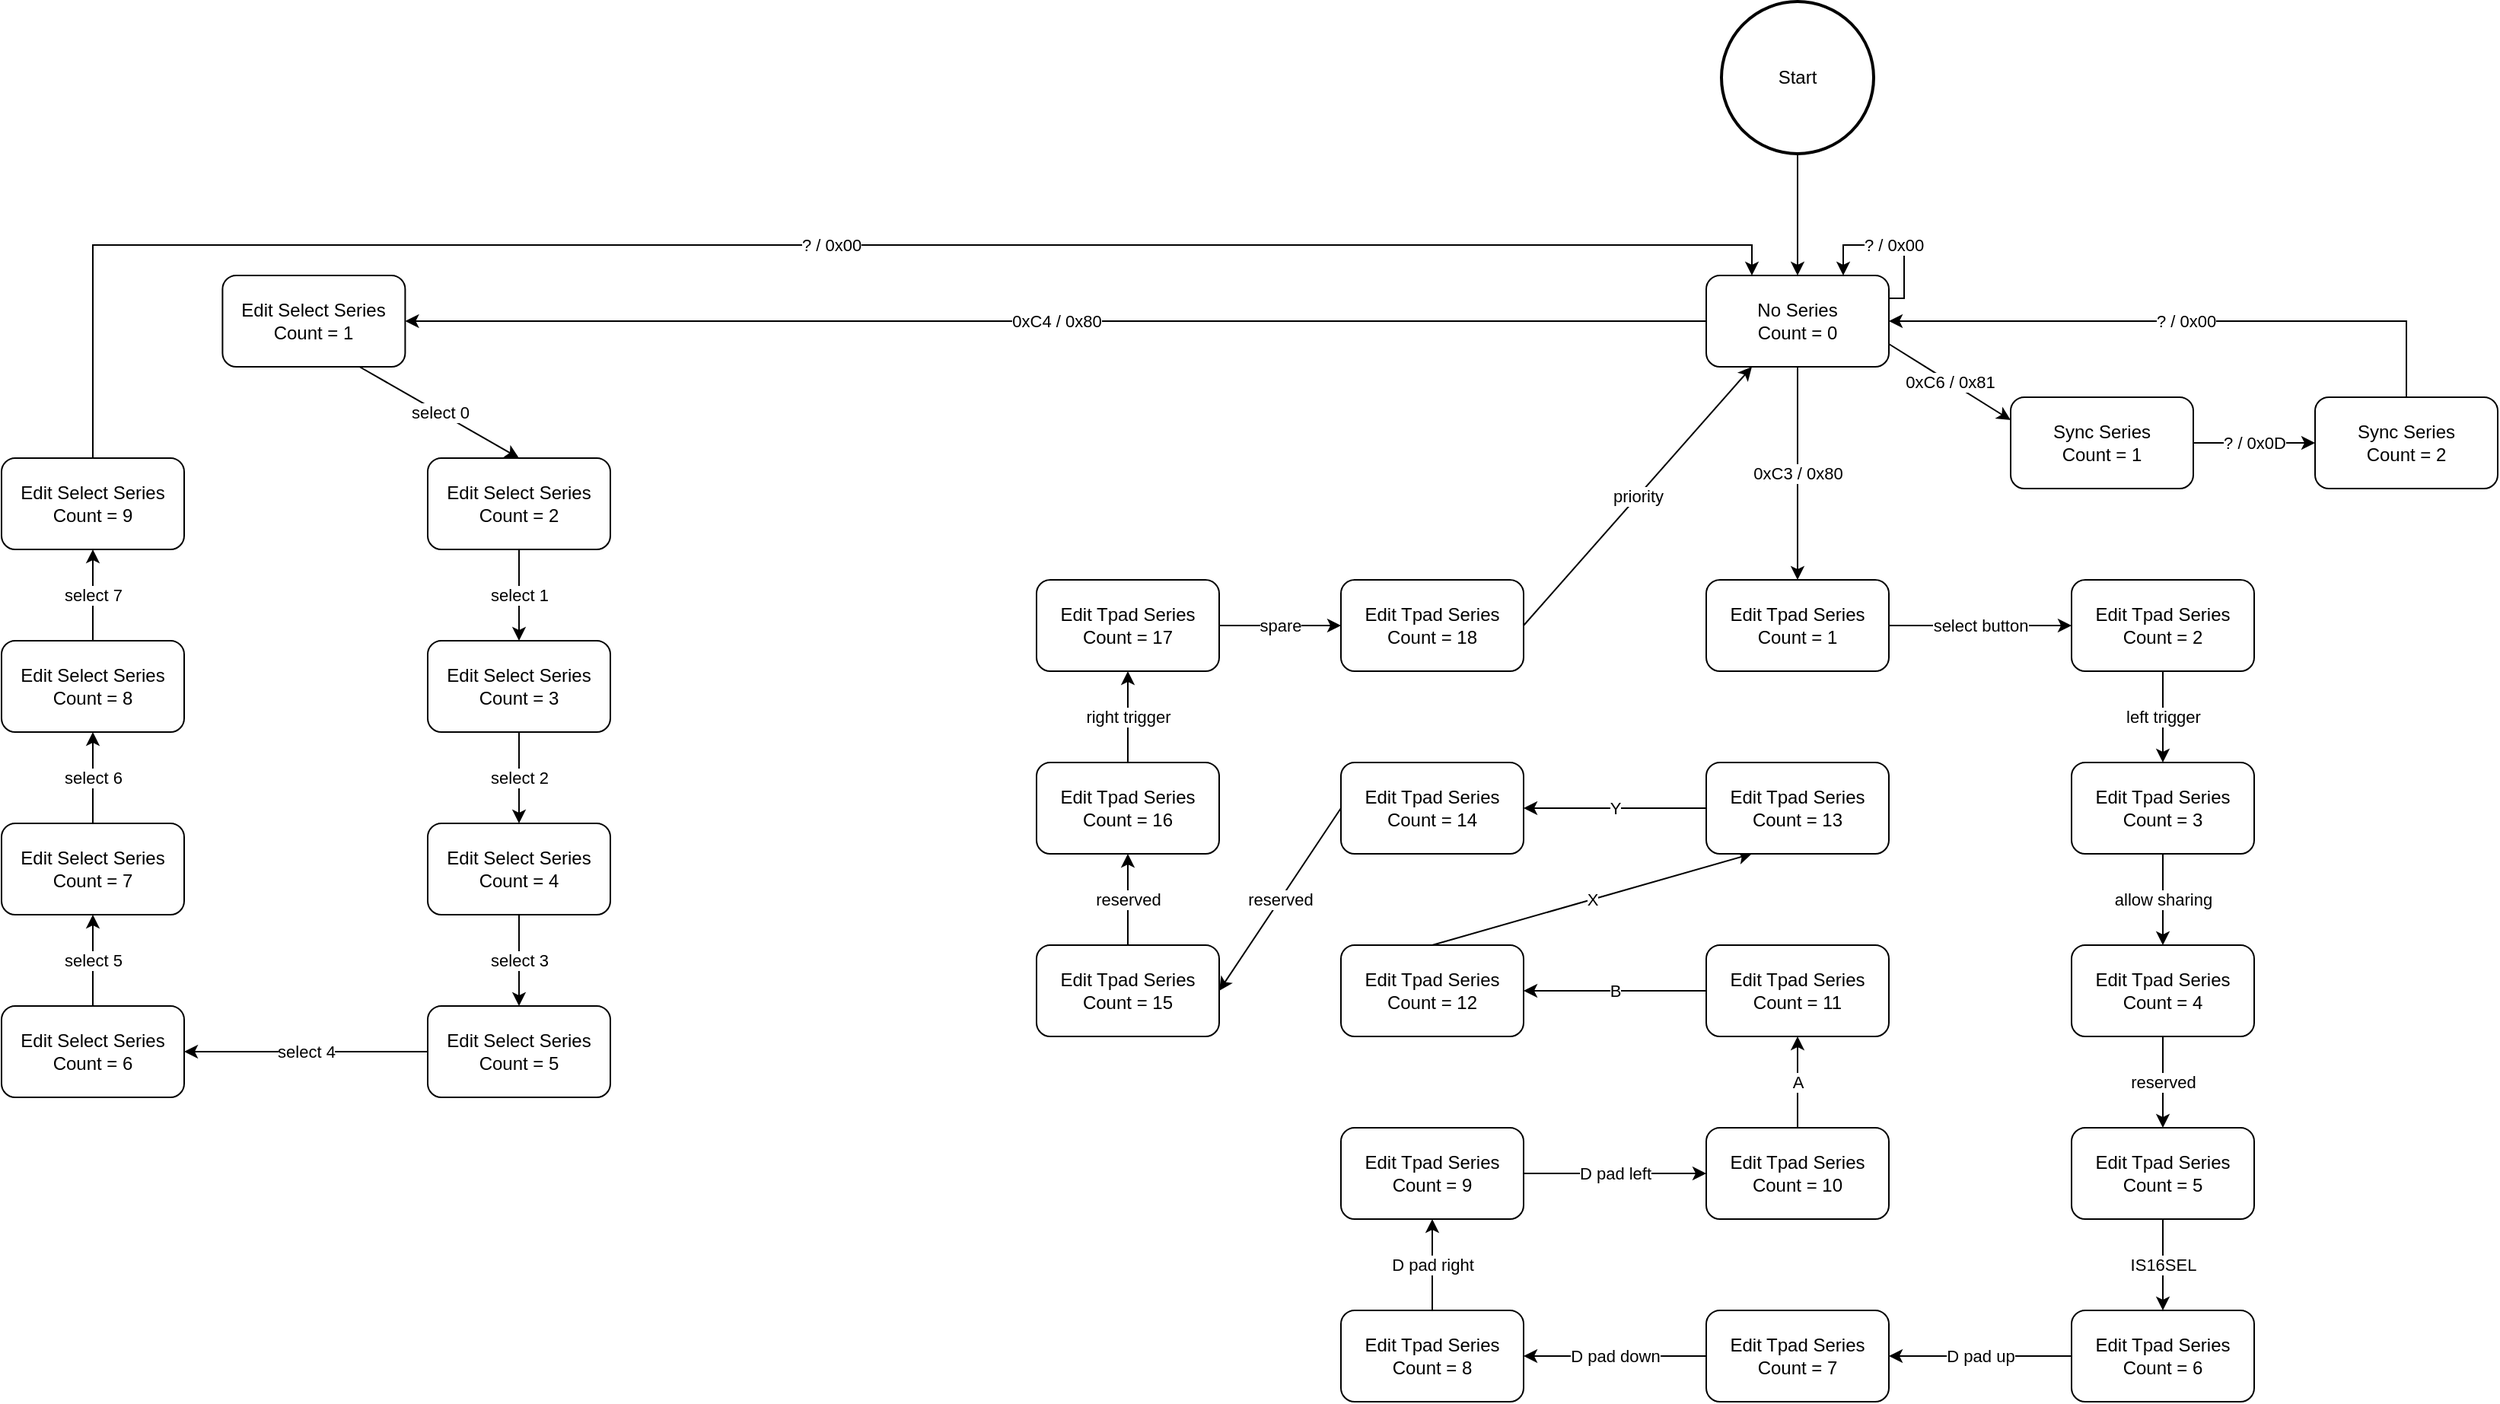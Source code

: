 <mxfile version="11.2.7" type="github" pages="1"><diagram id="ft2XDXwgu4MvEOt9e8ZN" name="Page-1"><mxGraphModel dx="2128" dy="548" grid="1" gridSize="10" guides="1" tooltips="1" connect="1" arrows="1" fold="1" page="1" pageScale="1" pageWidth="850" pageHeight="1100" math="0" shadow="0"><root><mxCell id="0"/><mxCell id="1" parent="0"/><mxCell id="EIL69qi5T8rScLD_bq6P-70" style="edgeStyle=orthogonalEdgeStyle;rounded=0;orthogonalLoop=1;jettySize=auto;html=1;exitX=0.5;exitY=1;exitDx=0;exitDy=0;exitPerimeter=0;" edge="1" parent="1" source="EIL69qi5T8rScLD_bq6P-1" target="EIL69qi5T8rScLD_bq6P-2"><mxGeometry relative="1" as="geometry"/></mxCell><mxCell id="EIL69qi5T8rScLD_bq6P-1" value="Start" style="strokeWidth=2;html=1;shape=mxgraph.flowchart.start_2;whiteSpace=wrap;" vertex="1" parent="1"><mxGeometry x="330" y="20" width="100" height="100" as="geometry"/></mxCell><mxCell id="EIL69qi5T8rScLD_bq6P-5" value="0xC6 / 0x81" style="edgeStyle=none;rounded=0;orthogonalLoop=1;jettySize=auto;html=1;exitX=1;exitY=0.75;exitDx=0;exitDy=0;entryX=0;entryY=0.25;entryDx=0;entryDy=0;" edge="1" parent="1" source="EIL69qi5T8rScLD_bq6P-2" target="EIL69qi5T8rScLD_bq6P-3"><mxGeometry relative="1" as="geometry"/></mxCell><mxCell id="EIL69qi5T8rScLD_bq6P-7" value="0xC3 / 0x80" style="edgeStyle=none;rounded=0;orthogonalLoop=1;jettySize=auto;html=1;exitX=0.5;exitY=1;exitDx=0;exitDy=0;" edge="1" parent="1" source="EIL69qi5T8rScLD_bq6P-2" target="EIL69qi5T8rScLD_bq6P-6"><mxGeometry relative="1" as="geometry"/></mxCell><mxCell id="EIL69qi5T8rScLD_bq6P-9" value="0xC4 / 0x80" style="edgeStyle=none;rounded=0;orthogonalLoop=1;jettySize=auto;html=1;exitX=0;exitY=0.5;exitDx=0;exitDy=0;entryX=1;entryY=0.5;entryDx=0;entryDy=0;" edge="1" parent="1" source="EIL69qi5T8rScLD_bq6P-2" target="EIL69qi5T8rScLD_bq6P-8"><mxGeometry relative="1" as="geometry"/></mxCell><mxCell id="EIL69qi5T8rScLD_bq6P-2" value="No Series&lt;br&gt;Count = 0" style="rounded=1;whiteSpace=wrap;html=1;" vertex="1" parent="1"><mxGeometry x="320" y="200" width="120" height="60" as="geometry"/></mxCell><mxCell id="EIL69qi5T8rScLD_bq6P-13" value="? / 0x0D" style="edgeStyle=none;rounded=0;orthogonalLoop=1;jettySize=auto;html=1;exitX=1;exitY=0.5;exitDx=0;exitDy=0;entryX=0;entryY=0.5;entryDx=0;entryDy=0;" edge="1" parent="1" source="EIL69qi5T8rScLD_bq6P-3" target="EIL69qi5T8rScLD_bq6P-12"><mxGeometry relative="1" as="geometry"><mxPoint x="670" y="380" as="sourcePoint"/><mxPoint x="530" y="390" as="targetPoint"/></mxGeometry></mxCell><mxCell id="EIL69qi5T8rScLD_bq6P-3" value="Sync Series&lt;br&gt;Count = 1" style="rounded=1;whiteSpace=wrap;html=1;" vertex="1" parent="1"><mxGeometry x="520" y="280" width="120" height="60" as="geometry"/></mxCell><mxCell id="EIL69qi5T8rScLD_bq6P-16" value="select button" style="edgeStyle=orthogonalEdgeStyle;rounded=0;orthogonalLoop=1;jettySize=auto;html=1;exitX=1;exitY=0.5;exitDx=0;exitDy=0;" edge="1" parent="1" source="EIL69qi5T8rScLD_bq6P-6" target="EIL69qi5T8rScLD_bq6P-15"><mxGeometry relative="1" as="geometry"/></mxCell><mxCell id="EIL69qi5T8rScLD_bq6P-6" value="Edit Tpad Series&lt;br&gt;Count = 1" style="rounded=1;whiteSpace=wrap;html=1;" vertex="1" parent="1"><mxGeometry x="320" y="400" width="120" height="60" as="geometry"/></mxCell><mxCell id="EIL69qi5T8rScLD_bq6P-54" value="select 0" style="edgeStyle=none;rounded=0;orthogonalLoop=1;jettySize=auto;html=1;exitX=0.75;exitY=1;exitDx=0;exitDy=0;entryX=0.5;entryY=0;entryDx=0;entryDy=0;" edge="1" parent="1" source="EIL69qi5T8rScLD_bq6P-8" target="EIL69qi5T8rScLD_bq6P-53"><mxGeometry relative="1" as="geometry"/></mxCell><mxCell id="EIL69qi5T8rScLD_bq6P-8" value="Edit Select Series&lt;br&gt;Count = 1" style="rounded=1;whiteSpace=wrap;html=1;" vertex="1" parent="1"><mxGeometry x="-654.8" y="200" width="120" height="60" as="geometry"/></mxCell><mxCell id="EIL69qi5T8rScLD_bq6P-11" value="? / 0x00" style="edgeStyle=orthogonalEdgeStyle;rounded=0;orthogonalLoop=1;jettySize=auto;html=1;exitX=1;exitY=0.25;exitDx=0;exitDy=0;entryX=0.75;entryY=0;entryDx=0;entryDy=0;" edge="1" parent="1" source="EIL69qi5T8rScLD_bq6P-2" target="EIL69qi5T8rScLD_bq6P-2"><mxGeometry relative="1" as="geometry"><Array as="points"><mxPoint x="450" y="215"/><mxPoint x="450" y="180"/><mxPoint x="410" y="180"/></Array></mxGeometry></mxCell><mxCell id="EIL69qi5T8rScLD_bq6P-14" value="? / 0x00" style="edgeStyle=orthogonalEdgeStyle;rounded=0;orthogonalLoop=1;jettySize=auto;html=1;exitX=0.5;exitY=0;exitDx=0;exitDy=0;entryX=1;entryY=0.5;entryDx=0;entryDy=0;" edge="1" parent="1" source="EIL69qi5T8rScLD_bq6P-12" target="EIL69qi5T8rScLD_bq6P-2"><mxGeometry relative="1" as="geometry"/></mxCell><mxCell id="EIL69qi5T8rScLD_bq6P-12" value="Sync Series&lt;br&gt;Count = 2" style="rounded=1;whiteSpace=wrap;html=1;" vertex="1" parent="1"><mxGeometry x="720" y="280" width="120" height="60" as="geometry"/></mxCell><mxCell id="EIL69qi5T8rScLD_bq6P-18" value="left trigger" style="edgeStyle=orthogonalEdgeStyle;rounded=0;orthogonalLoop=1;jettySize=auto;html=1;exitX=0.5;exitY=1;exitDx=0;exitDy=0;entryX=0.5;entryY=0;entryDx=0;entryDy=0;" edge="1" parent="1" source="EIL69qi5T8rScLD_bq6P-15" target="EIL69qi5T8rScLD_bq6P-17"><mxGeometry relative="1" as="geometry"/></mxCell><mxCell id="EIL69qi5T8rScLD_bq6P-15" value="Edit Tpad Series&lt;br&gt;Count = 2" style="rounded=1;whiteSpace=wrap;html=1;" vertex="1" parent="1"><mxGeometry x="560" y="400" width="120" height="60" as="geometry"/></mxCell><mxCell id="EIL69qi5T8rScLD_bq6P-20" value="allow sharing" style="edgeStyle=orthogonalEdgeStyle;rounded=0;orthogonalLoop=1;jettySize=auto;html=1;exitX=0.5;exitY=1;exitDx=0;exitDy=0;entryX=0.5;entryY=0;entryDx=0;entryDy=0;" edge="1" parent="1" source="EIL69qi5T8rScLD_bq6P-17" target="EIL69qi5T8rScLD_bq6P-19"><mxGeometry relative="1" as="geometry"/></mxCell><mxCell id="EIL69qi5T8rScLD_bq6P-17" value="Edit Tpad Series&lt;br&gt;Count = 3" style="rounded=1;whiteSpace=wrap;html=1;" vertex="1" parent="1"><mxGeometry x="560" y="520" width="120" height="60" as="geometry"/></mxCell><mxCell id="EIL69qi5T8rScLD_bq6P-22" value="reserved" style="edgeStyle=orthogonalEdgeStyle;rounded=0;orthogonalLoop=1;jettySize=auto;html=1;exitX=0.5;exitY=1;exitDx=0;exitDy=0;entryX=0.5;entryY=0;entryDx=0;entryDy=0;" edge="1" parent="1" source="EIL69qi5T8rScLD_bq6P-19" target="EIL69qi5T8rScLD_bq6P-21"><mxGeometry relative="1" as="geometry"/></mxCell><mxCell id="EIL69qi5T8rScLD_bq6P-19" value="Edit Tpad Series&lt;br&gt;Count = 4" style="rounded=1;whiteSpace=wrap;html=1;" vertex="1" parent="1"><mxGeometry x="560" y="640" width="120" height="60" as="geometry"/></mxCell><mxCell id="EIL69qi5T8rScLD_bq6P-24" value="IS16SEL" style="rounded=0;orthogonalLoop=1;jettySize=auto;html=1;exitX=0.5;exitY=1;exitDx=0;exitDy=0;entryX=0.5;entryY=0;entryDx=0;entryDy=0;" edge="1" parent="1" source="EIL69qi5T8rScLD_bq6P-21" target="EIL69qi5T8rScLD_bq6P-23"><mxGeometry relative="1" as="geometry"/></mxCell><mxCell id="EIL69qi5T8rScLD_bq6P-21" value="Edit Tpad Series&lt;br&gt;Count = 5" style="rounded=1;whiteSpace=wrap;html=1;" vertex="1" parent="1"><mxGeometry x="560" y="760" width="120" height="60" as="geometry"/></mxCell><mxCell id="EIL69qi5T8rScLD_bq6P-26" value="D pad up" style="edgeStyle=orthogonalEdgeStyle;rounded=0;orthogonalLoop=1;jettySize=auto;html=1;exitX=0;exitY=0.5;exitDx=0;exitDy=0;entryX=1;entryY=0.5;entryDx=0;entryDy=0;" edge="1" parent="1" source="EIL69qi5T8rScLD_bq6P-23" target="EIL69qi5T8rScLD_bq6P-25"><mxGeometry relative="1" as="geometry"/></mxCell><mxCell id="EIL69qi5T8rScLD_bq6P-23" value="Edit Tpad Series&lt;br&gt;Count = 6" style="rounded=1;whiteSpace=wrap;html=1;" vertex="1" parent="1"><mxGeometry x="560" y="880" width="120" height="60" as="geometry"/></mxCell><mxCell id="EIL69qi5T8rScLD_bq6P-28" value="D pad down" style="rounded=0;orthogonalLoop=1;jettySize=auto;html=1;exitX=0;exitY=0.5;exitDx=0;exitDy=0;entryX=1;entryY=0.5;entryDx=0;entryDy=0;" edge="1" parent="1" source="EIL69qi5T8rScLD_bq6P-25" target="EIL69qi5T8rScLD_bq6P-27"><mxGeometry relative="1" as="geometry"/></mxCell><mxCell id="EIL69qi5T8rScLD_bq6P-25" value="Edit Tpad Series&lt;br&gt;Count = 7" style="rounded=1;whiteSpace=wrap;html=1;" vertex="1" parent="1"><mxGeometry x="320" y="880" width="120" height="60" as="geometry"/></mxCell><mxCell id="EIL69qi5T8rScLD_bq6P-31" value="D pad right" style="rounded=0;orthogonalLoop=1;jettySize=auto;html=1;exitX=0.5;exitY=0;exitDx=0;exitDy=0;entryX=0.5;entryY=1;entryDx=0;entryDy=0;" edge="1" parent="1" source="EIL69qi5T8rScLD_bq6P-27" target="EIL69qi5T8rScLD_bq6P-30"><mxGeometry relative="1" as="geometry"/></mxCell><mxCell id="EIL69qi5T8rScLD_bq6P-27" value="Edit Tpad Series&lt;br&gt;Count = 8" style="rounded=1;whiteSpace=wrap;html=1;" vertex="1" parent="1"><mxGeometry x="80" y="880" width="120" height="60" as="geometry"/></mxCell><mxCell id="EIL69qi5T8rScLD_bq6P-34" value="D pad left" style="edgeStyle=none;rounded=0;orthogonalLoop=1;jettySize=auto;html=1;exitX=1;exitY=0.5;exitDx=0;exitDy=0;entryX=0;entryY=0.5;entryDx=0;entryDy=0;" edge="1" parent="1" source="EIL69qi5T8rScLD_bq6P-30" target="EIL69qi5T8rScLD_bq6P-32"><mxGeometry relative="1" as="geometry"/></mxCell><mxCell id="EIL69qi5T8rScLD_bq6P-30" value="Edit Tpad Series&lt;br&gt;Count = 9" style="rounded=1;whiteSpace=wrap;html=1;" vertex="1" parent="1"><mxGeometry x="80" y="760" width="120" height="60" as="geometry"/></mxCell><mxCell id="EIL69qi5T8rScLD_bq6P-36" value="A" style="edgeStyle=none;rounded=0;orthogonalLoop=1;jettySize=auto;html=1;exitX=0.5;exitY=0;exitDx=0;exitDy=0;entryX=0.5;entryY=1;entryDx=0;entryDy=0;" edge="1" parent="1" source="EIL69qi5T8rScLD_bq6P-32" target="EIL69qi5T8rScLD_bq6P-35"><mxGeometry relative="1" as="geometry"/></mxCell><mxCell id="EIL69qi5T8rScLD_bq6P-32" value="Edit Tpad Series&lt;br&gt;Count = 10" style="rounded=1;whiteSpace=wrap;html=1;" vertex="1" parent="1"><mxGeometry x="320" y="760" width="120" height="60" as="geometry"/></mxCell><mxCell id="EIL69qi5T8rScLD_bq6P-38" value="B" style="edgeStyle=none;rounded=0;orthogonalLoop=1;jettySize=auto;html=1;exitX=0;exitY=0.5;exitDx=0;exitDy=0;entryX=1;entryY=0.5;entryDx=0;entryDy=0;" edge="1" parent="1" source="EIL69qi5T8rScLD_bq6P-35" target="EIL69qi5T8rScLD_bq6P-37"><mxGeometry relative="1" as="geometry"/></mxCell><mxCell id="EIL69qi5T8rScLD_bq6P-35" value="Edit Tpad Series&lt;br&gt;Count = 11" style="rounded=1;whiteSpace=wrap;html=1;" vertex="1" parent="1"><mxGeometry x="320" y="640" width="120" height="60" as="geometry"/></mxCell><mxCell id="EIL69qi5T8rScLD_bq6P-40" value="X" style="edgeStyle=none;rounded=0;orthogonalLoop=1;jettySize=auto;html=1;exitX=0.5;exitY=0;exitDx=0;exitDy=0;entryX=0.25;entryY=1;entryDx=0;entryDy=0;" edge="1" parent="1" source="EIL69qi5T8rScLD_bq6P-37" target="EIL69qi5T8rScLD_bq6P-41"><mxGeometry relative="1" as="geometry"/></mxCell><mxCell id="EIL69qi5T8rScLD_bq6P-37" value="Edit Tpad Series&lt;br&gt;Count = 12" style="rounded=1;whiteSpace=wrap;html=1;" vertex="1" parent="1"><mxGeometry x="80" y="640" width="120" height="60" as="geometry"/></mxCell><mxCell id="EIL69qi5T8rScLD_bq6P-45" value="reserved" style="edgeStyle=none;rounded=0;orthogonalLoop=1;jettySize=auto;html=1;exitX=0;exitY=0.5;exitDx=0;exitDy=0;entryX=1;entryY=0.5;entryDx=0;entryDy=0;" edge="1" parent="1" source="EIL69qi5T8rScLD_bq6P-39" target="EIL69qi5T8rScLD_bq6P-43"><mxGeometry relative="1" as="geometry"/></mxCell><mxCell id="EIL69qi5T8rScLD_bq6P-39" value="Edit Tpad Series&lt;br&gt;Count = 14" style="rounded=1;whiteSpace=wrap;html=1;" vertex="1" parent="1"><mxGeometry x="80" y="520" width="120" height="60" as="geometry"/></mxCell><mxCell id="EIL69qi5T8rScLD_bq6P-44" value="Y" style="edgeStyle=none;rounded=0;orthogonalLoop=1;jettySize=auto;html=1;exitX=0;exitY=0.5;exitDx=0;exitDy=0;entryX=1;entryY=0.5;entryDx=0;entryDy=0;" edge="1" parent="1" source="EIL69qi5T8rScLD_bq6P-41" target="EIL69qi5T8rScLD_bq6P-39"><mxGeometry relative="1" as="geometry"/></mxCell><mxCell id="EIL69qi5T8rScLD_bq6P-41" value="Edit Tpad Series&lt;br&gt;Count = 13" style="rounded=1;whiteSpace=wrap;html=1;" vertex="1" parent="1"><mxGeometry x="320" y="520" width="120" height="60" as="geometry"/></mxCell><mxCell id="EIL69qi5T8rScLD_bq6P-47" value="reserved" style="edgeStyle=none;rounded=0;orthogonalLoop=1;jettySize=auto;html=1;exitX=0.5;exitY=0;exitDx=0;exitDy=0;entryX=0.5;entryY=1;entryDx=0;entryDy=0;" edge="1" parent="1" source="EIL69qi5T8rScLD_bq6P-43" target="EIL69qi5T8rScLD_bq6P-46"><mxGeometry relative="1" as="geometry"/></mxCell><mxCell id="EIL69qi5T8rScLD_bq6P-43" value="Edit Tpad Series&lt;br&gt;Count = 15" style="rounded=1;whiteSpace=wrap;html=1;" vertex="1" parent="1"><mxGeometry x="-120" y="640" width="120" height="60" as="geometry"/></mxCell><mxCell id="EIL69qi5T8rScLD_bq6P-49" value="right trigger" style="edgeStyle=none;rounded=0;orthogonalLoop=1;jettySize=auto;html=1;exitX=0.5;exitY=0;exitDx=0;exitDy=0;entryX=0.5;entryY=1;entryDx=0;entryDy=0;" edge="1" parent="1" source="EIL69qi5T8rScLD_bq6P-46" target="EIL69qi5T8rScLD_bq6P-48"><mxGeometry relative="1" as="geometry"/></mxCell><mxCell id="EIL69qi5T8rScLD_bq6P-46" value="Edit Tpad Series&lt;br&gt;Count = 16" style="rounded=1;whiteSpace=wrap;html=1;" vertex="1" parent="1"><mxGeometry x="-120" y="520" width="120" height="60" as="geometry"/></mxCell><mxCell id="EIL69qi5T8rScLD_bq6P-51" value="spare" style="edgeStyle=none;rounded=0;orthogonalLoop=1;jettySize=auto;html=1;exitX=1;exitY=0.5;exitDx=0;exitDy=0;entryX=0;entryY=0.5;entryDx=0;entryDy=0;" edge="1" parent="1" source="EIL69qi5T8rScLD_bq6P-48" target="EIL69qi5T8rScLD_bq6P-50"><mxGeometry relative="1" as="geometry"/></mxCell><mxCell id="EIL69qi5T8rScLD_bq6P-48" value="Edit Tpad Series&lt;br&gt;Count = 17" style="rounded=1;whiteSpace=wrap;html=1;" vertex="1" parent="1"><mxGeometry x="-120" y="400" width="120" height="60" as="geometry"/></mxCell><mxCell id="EIL69qi5T8rScLD_bq6P-52" value="priority" style="edgeStyle=none;rounded=0;orthogonalLoop=1;jettySize=auto;html=1;exitX=1;exitY=0.5;exitDx=0;exitDy=0;entryX=0.25;entryY=1;entryDx=0;entryDy=0;" edge="1" parent="1" source="EIL69qi5T8rScLD_bq6P-50" target="EIL69qi5T8rScLD_bq6P-2"><mxGeometry relative="1" as="geometry"/></mxCell><mxCell id="EIL69qi5T8rScLD_bq6P-50" value="Edit Tpad Series&lt;br&gt;Count = 18" style="rounded=1;whiteSpace=wrap;html=1;" vertex="1" parent="1"><mxGeometry x="80" y="400" width="120" height="60" as="geometry"/></mxCell><mxCell id="EIL69qi5T8rScLD_bq6P-56" value="select 1" style="edgeStyle=none;rounded=0;orthogonalLoop=1;jettySize=auto;html=1;exitX=0.5;exitY=1;exitDx=0;exitDy=0;entryX=0.5;entryY=0;entryDx=0;entryDy=0;" edge="1" parent="1" source="EIL69qi5T8rScLD_bq6P-53" target="EIL69qi5T8rScLD_bq6P-55"><mxGeometry relative="1" as="geometry"/></mxCell><mxCell id="EIL69qi5T8rScLD_bq6P-53" value="Edit Select Series&lt;br&gt;Count = 2" style="rounded=1;whiteSpace=wrap;html=1;" vertex="1" parent="1"><mxGeometry x="-520" y="320" width="120" height="60" as="geometry"/></mxCell><mxCell id="EIL69qi5T8rScLD_bq6P-58" value="select 2" style="edgeStyle=none;rounded=0;orthogonalLoop=1;jettySize=auto;html=1;exitX=0.5;exitY=1;exitDx=0;exitDy=0;entryX=0.5;entryY=0;entryDx=0;entryDy=0;" edge="1" parent="1" source="EIL69qi5T8rScLD_bq6P-55" target="EIL69qi5T8rScLD_bq6P-57"><mxGeometry relative="1" as="geometry"/></mxCell><mxCell id="EIL69qi5T8rScLD_bq6P-55" value="Edit Select Series&lt;br&gt;Count = 3" style="rounded=1;whiteSpace=wrap;html=1;" vertex="1" parent="1"><mxGeometry x="-520" y="440" width="120" height="60" as="geometry"/></mxCell><mxCell id="EIL69qi5T8rScLD_bq6P-60" value="select 3" style="edgeStyle=none;rounded=0;orthogonalLoop=1;jettySize=auto;html=1;exitX=0.5;exitY=1;exitDx=0;exitDy=0;entryX=0.5;entryY=0;entryDx=0;entryDy=0;" edge="1" parent="1" source="EIL69qi5T8rScLD_bq6P-57" target="EIL69qi5T8rScLD_bq6P-59"><mxGeometry relative="1" as="geometry"/></mxCell><mxCell id="EIL69qi5T8rScLD_bq6P-57" value="Edit Select Series&lt;br&gt;Count = 4" style="rounded=1;whiteSpace=wrap;html=1;" vertex="1" parent="1"><mxGeometry x="-520" y="560" width="120" height="60" as="geometry"/></mxCell><mxCell id="EIL69qi5T8rScLD_bq6P-62" value="select 4" style="edgeStyle=none;rounded=0;orthogonalLoop=1;jettySize=auto;html=1;exitX=0;exitY=0.5;exitDx=0;exitDy=0;entryX=1;entryY=0.5;entryDx=0;entryDy=0;" edge="1" parent="1" source="EIL69qi5T8rScLD_bq6P-59" target="EIL69qi5T8rScLD_bq6P-61"><mxGeometry relative="1" as="geometry"/></mxCell><mxCell id="EIL69qi5T8rScLD_bq6P-59" value="Edit Select Series&lt;br&gt;Count = 5" style="rounded=1;whiteSpace=wrap;html=1;" vertex="1" parent="1"><mxGeometry x="-520" y="680" width="120" height="60" as="geometry"/></mxCell><mxCell id="EIL69qi5T8rScLD_bq6P-64" value="select 5" style="edgeStyle=none;rounded=0;orthogonalLoop=1;jettySize=auto;html=1;exitX=0.5;exitY=0;exitDx=0;exitDy=0;entryX=0.5;entryY=1;entryDx=0;entryDy=0;" edge="1" parent="1" source="EIL69qi5T8rScLD_bq6P-61" target="EIL69qi5T8rScLD_bq6P-63"><mxGeometry relative="1" as="geometry"/></mxCell><mxCell id="EIL69qi5T8rScLD_bq6P-61" value="Edit Select Series&lt;br&gt;Count = 6" style="rounded=1;whiteSpace=wrap;html=1;" vertex="1" parent="1"><mxGeometry x="-800" y="680" width="120" height="60" as="geometry"/></mxCell><mxCell id="EIL69qi5T8rScLD_bq6P-66" value="select 6" style="edgeStyle=none;rounded=0;orthogonalLoop=1;jettySize=auto;html=1;exitX=0.5;exitY=0;exitDx=0;exitDy=0;entryX=0.5;entryY=1;entryDx=0;entryDy=0;" edge="1" parent="1" source="EIL69qi5T8rScLD_bq6P-63" target="EIL69qi5T8rScLD_bq6P-65"><mxGeometry relative="1" as="geometry"/></mxCell><mxCell id="EIL69qi5T8rScLD_bq6P-63" value="Edit Select Series&lt;br&gt;Count = 7" style="rounded=1;whiteSpace=wrap;html=1;" vertex="1" parent="1"><mxGeometry x="-800" y="560" width="120" height="60" as="geometry"/></mxCell><mxCell id="EIL69qi5T8rScLD_bq6P-68" value="select 7" style="edgeStyle=none;rounded=0;orthogonalLoop=1;jettySize=auto;html=1;exitX=0.5;exitY=0;exitDx=0;exitDy=0;entryX=0.5;entryY=1;entryDx=0;entryDy=0;" edge="1" parent="1" source="EIL69qi5T8rScLD_bq6P-65" target="EIL69qi5T8rScLD_bq6P-67"><mxGeometry relative="1" as="geometry"/></mxCell><mxCell id="EIL69qi5T8rScLD_bq6P-65" value="Edit Select Series&lt;br&gt;Count = 8" style="rounded=1;whiteSpace=wrap;html=1;" vertex="1" parent="1"><mxGeometry x="-800" y="440" width="120" height="60" as="geometry"/></mxCell><mxCell id="EIL69qi5T8rScLD_bq6P-69" value="? / 0x00" style="edgeStyle=orthogonalEdgeStyle;rounded=0;orthogonalLoop=1;jettySize=auto;html=1;exitX=0.5;exitY=0;exitDx=0;exitDy=0;entryX=0.25;entryY=0;entryDx=0;entryDy=0;" edge="1" parent="1" source="EIL69qi5T8rScLD_bq6P-67" target="EIL69qi5T8rScLD_bq6P-2"><mxGeometry relative="1" as="geometry"/></mxCell><mxCell id="EIL69qi5T8rScLD_bq6P-67" value="Edit Select Series&lt;br&gt;Count = 9" style="rounded=1;whiteSpace=wrap;html=1;" vertex="1" parent="1"><mxGeometry x="-800" y="320" width="120" height="60" as="geometry"/></mxCell></root></mxGraphModel></diagram></mxfile>